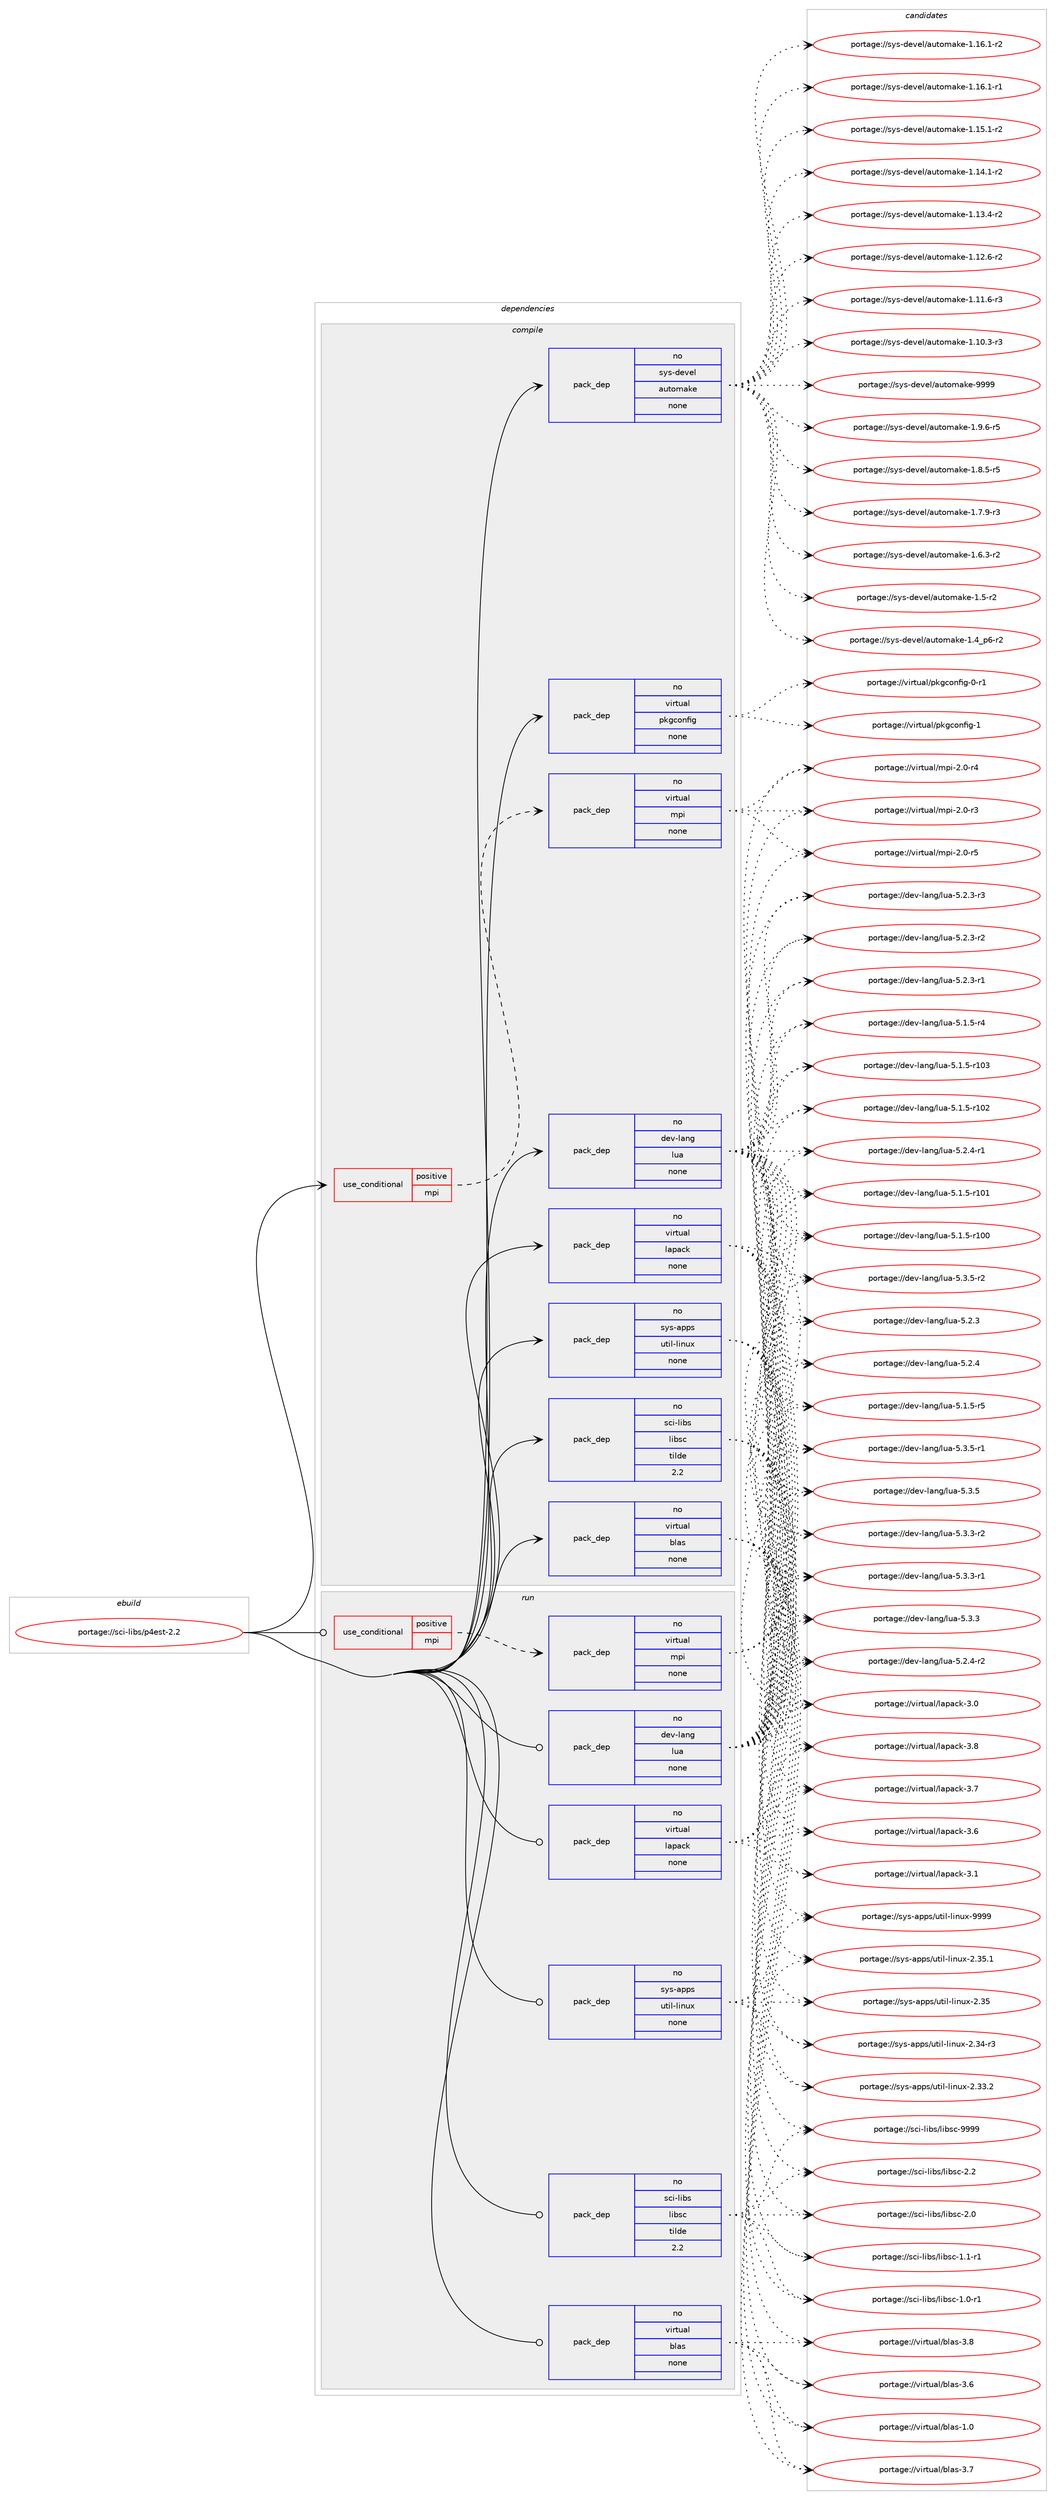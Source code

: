 digraph prolog {

# *************
# Graph options
# *************

newrank=true;
concentrate=true;
compound=true;
graph [rankdir=LR,fontname=Helvetica,fontsize=10,ranksep=1.5];#, ranksep=2.5, nodesep=0.2];
edge  [arrowhead=vee];
node  [fontname=Helvetica,fontsize=10];

# **********
# The ebuild
# **********

subgraph cluster_leftcol {
color=gray;
rank=same;
label=<<i>ebuild</i>>;
id [label="portage://sci-libs/p4est-2.2", color=red, width=4, href="../sci-libs/p4est-2.2.svg"];
}

# ****************
# The dependencies
# ****************

subgraph cluster_midcol {
color=gray;
label=<<i>dependencies</i>>;
subgraph cluster_compile {
fillcolor="#eeeeee";
style=filled;
label=<<i>compile</i>>;
subgraph cond17197 {
dependency86486 [label=<<TABLE BORDER="0" CELLBORDER="1" CELLSPACING="0" CELLPADDING="4"><TR><TD ROWSPAN="3" CELLPADDING="10">use_conditional</TD></TR><TR><TD>positive</TD></TR><TR><TD>mpi</TD></TR></TABLE>>, shape=none, color=red];
subgraph pack67812 {
dependency86487 [label=<<TABLE BORDER="0" CELLBORDER="1" CELLSPACING="0" CELLPADDING="4" WIDTH="220"><TR><TD ROWSPAN="6" CELLPADDING="30">pack_dep</TD></TR><TR><TD WIDTH="110">no</TD></TR><TR><TD>virtual</TD></TR><TR><TD>mpi</TD></TR><TR><TD>none</TD></TR><TR><TD></TD></TR></TABLE>>, shape=none, color=blue];
}
dependency86486:e -> dependency86487:w [weight=20,style="dashed",arrowhead="vee"];
}
id:e -> dependency86486:w [weight=20,style="solid",arrowhead="vee"];
subgraph pack67813 {
dependency86488 [label=<<TABLE BORDER="0" CELLBORDER="1" CELLSPACING="0" CELLPADDING="4" WIDTH="220"><TR><TD ROWSPAN="6" CELLPADDING="30">pack_dep</TD></TR><TR><TD WIDTH="110">no</TD></TR><TR><TD>dev-lang</TD></TR><TR><TD>lua</TD></TR><TR><TD>none</TD></TR><TR><TD></TD></TR></TABLE>>, shape=none, color=blue];
}
id:e -> dependency86488:w [weight=20,style="solid",arrowhead="vee"];
subgraph pack67814 {
dependency86489 [label=<<TABLE BORDER="0" CELLBORDER="1" CELLSPACING="0" CELLPADDING="4" WIDTH="220"><TR><TD ROWSPAN="6" CELLPADDING="30">pack_dep</TD></TR><TR><TD WIDTH="110">no</TD></TR><TR><TD>sci-libs</TD></TR><TR><TD>libsc</TD></TR><TR><TD>tilde</TD></TR><TR><TD>2.2</TD></TR></TABLE>>, shape=none, color=blue];
}
id:e -> dependency86489:w [weight=20,style="solid",arrowhead="vee"];
subgraph pack67815 {
dependency86490 [label=<<TABLE BORDER="0" CELLBORDER="1" CELLSPACING="0" CELLPADDING="4" WIDTH="220"><TR><TD ROWSPAN="6" CELLPADDING="30">pack_dep</TD></TR><TR><TD WIDTH="110">no</TD></TR><TR><TD>sys-apps</TD></TR><TR><TD>util-linux</TD></TR><TR><TD>none</TD></TR><TR><TD></TD></TR></TABLE>>, shape=none, color=blue];
}
id:e -> dependency86490:w [weight=20,style="solid",arrowhead="vee"];
subgraph pack67816 {
dependency86491 [label=<<TABLE BORDER="0" CELLBORDER="1" CELLSPACING="0" CELLPADDING="4" WIDTH="220"><TR><TD ROWSPAN="6" CELLPADDING="30">pack_dep</TD></TR><TR><TD WIDTH="110">no</TD></TR><TR><TD>sys-devel</TD></TR><TR><TD>automake</TD></TR><TR><TD>none</TD></TR><TR><TD></TD></TR></TABLE>>, shape=none, color=blue];
}
id:e -> dependency86491:w [weight=20,style="solid",arrowhead="vee"];
subgraph pack67817 {
dependency86492 [label=<<TABLE BORDER="0" CELLBORDER="1" CELLSPACING="0" CELLPADDING="4" WIDTH="220"><TR><TD ROWSPAN="6" CELLPADDING="30">pack_dep</TD></TR><TR><TD WIDTH="110">no</TD></TR><TR><TD>virtual</TD></TR><TR><TD>blas</TD></TR><TR><TD>none</TD></TR><TR><TD></TD></TR></TABLE>>, shape=none, color=blue];
}
id:e -> dependency86492:w [weight=20,style="solid",arrowhead="vee"];
subgraph pack67818 {
dependency86493 [label=<<TABLE BORDER="0" CELLBORDER="1" CELLSPACING="0" CELLPADDING="4" WIDTH="220"><TR><TD ROWSPAN="6" CELLPADDING="30">pack_dep</TD></TR><TR><TD WIDTH="110">no</TD></TR><TR><TD>virtual</TD></TR><TR><TD>lapack</TD></TR><TR><TD>none</TD></TR><TR><TD></TD></TR></TABLE>>, shape=none, color=blue];
}
id:e -> dependency86493:w [weight=20,style="solid",arrowhead="vee"];
subgraph pack67819 {
dependency86494 [label=<<TABLE BORDER="0" CELLBORDER="1" CELLSPACING="0" CELLPADDING="4" WIDTH="220"><TR><TD ROWSPAN="6" CELLPADDING="30">pack_dep</TD></TR><TR><TD WIDTH="110">no</TD></TR><TR><TD>virtual</TD></TR><TR><TD>pkgconfig</TD></TR><TR><TD>none</TD></TR><TR><TD></TD></TR></TABLE>>, shape=none, color=blue];
}
id:e -> dependency86494:w [weight=20,style="solid",arrowhead="vee"];
}
subgraph cluster_compileandrun {
fillcolor="#eeeeee";
style=filled;
label=<<i>compile and run</i>>;
}
subgraph cluster_run {
fillcolor="#eeeeee";
style=filled;
label=<<i>run</i>>;
subgraph cond17198 {
dependency86495 [label=<<TABLE BORDER="0" CELLBORDER="1" CELLSPACING="0" CELLPADDING="4"><TR><TD ROWSPAN="3" CELLPADDING="10">use_conditional</TD></TR><TR><TD>positive</TD></TR><TR><TD>mpi</TD></TR></TABLE>>, shape=none, color=red];
subgraph pack67820 {
dependency86496 [label=<<TABLE BORDER="0" CELLBORDER="1" CELLSPACING="0" CELLPADDING="4" WIDTH="220"><TR><TD ROWSPAN="6" CELLPADDING="30">pack_dep</TD></TR><TR><TD WIDTH="110">no</TD></TR><TR><TD>virtual</TD></TR><TR><TD>mpi</TD></TR><TR><TD>none</TD></TR><TR><TD></TD></TR></TABLE>>, shape=none, color=blue];
}
dependency86495:e -> dependency86496:w [weight=20,style="dashed",arrowhead="vee"];
}
id:e -> dependency86495:w [weight=20,style="solid",arrowhead="odot"];
subgraph pack67821 {
dependency86497 [label=<<TABLE BORDER="0" CELLBORDER="1" CELLSPACING="0" CELLPADDING="4" WIDTH="220"><TR><TD ROWSPAN="6" CELLPADDING="30">pack_dep</TD></TR><TR><TD WIDTH="110">no</TD></TR><TR><TD>dev-lang</TD></TR><TR><TD>lua</TD></TR><TR><TD>none</TD></TR><TR><TD></TD></TR></TABLE>>, shape=none, color=blue];
}
id:e -> dependency86497:w [weight=20,style="solid",arrowhead="odot"];
subgraph pack67822 {
dependency86498 [label=<<TABLE BORDER="0" CELLBORDER="1" CELLSPACING="0" CELLPADDING="4" WIDTH="220"><TR><TD ROWSPAN="6" CELLPADDING="30">pack_dep</TD></TR><TR><TD WIDTH="110">no</TD></TR><TR><TD>sci-libs</TD></TR><TR><TD>libsc</TD></TR><TR><TD>tilde</TD></TR><TR><TD>2.2</TD></TR></TABLE>>, shape=none, color=blue];
}
id:e -> dependency86498:w [weight=20,style="solid",arrowhead="odot"];
subgraph pack67823 {
dependency86499 [label=<<TABLE BORDER="0" CELLBORDER="1" CELLSPACING="0" CELLPADDING="4" WIDTH="220"><TR><TD ROWSPAN="6" CELLPADDING="30">pack_dep</TD></TR><TR><TD WIDTH="110">no</TD></TR><TR><TD>sys-apps</TD></TR><TR><TD>util-linux</TD></TR><TR><TD>none</TD></TR><TR><TD></TD></TR></TABLE>>, shape=none, color=blue];
}
id:e -> dependency86499:w [weight=20,style="solid",arrowhead="odot"];
subgraph pack67824 {
dependency86500 [label=<<TABLE BORDER="0" CELLBORDER="1" CELLSPACING="0" CELLPADDING="4" WIDTH="220"><TR><TD ROWSPAN="6" CELLPADDING="30">pack_dep</TD></TR><TR><TD WIDTH="110">no</TD></TR><TR><TD>virtual</TD></TR><TR><TD>blas</TD></TR><TR><TD>none</TD></TR><TR><TD></TD></TR></TABLE>>, shape=none, color=blue];
}
id:e -> dependency86500:w [weight=20,style="solid",arrowhead="odot"];
subgraph pack67825 {
dependency86501 [label=<<TABLE BORDER="0" CELLBORDER="1" CELLSPACING="0" CELLPADDING="4" WIDTH="220"><TR><TD ROWSPAN="6" CELLPADDING="30">pack_dep</TD></TR><TR><TD WIDTH="110">no</TD></TR><TR><TD>virtual</TD></TR><TR><TD>lapack</TD></TR><TR><TD>none</TD></TR><TR><TD></TD></TR></TABLE>>, shape=none, color=blue];
}
id:e -> dependency86501:w [weight=20,style="solid",arrowhead="odot"];
}
}

# **************
# The candidates
# **************

subgraph cluster_choices {
rank=same;
color=gray;
label=<<i>candidates</i>>;

subgraph choice67812 {
color=black;
nodesep=1;
choice1181051141161179710847109112105455046484511453 [label="portage://virtual/mpi-2.0-r5", color=red, width=4,href="../virtual/mpi-2.0-r5.svg"];
choice1181051141161179710847109112105455046484511452 [label="portage://virtual/mpi-2.0-r4", color=red, width=4,href="../virtual/mpi-2.0-r4.svg"];
choice1181051141161179710847109112105455046484511451 [label="portage://virtual/mpi-2.0-r3", color=red, width=4,href="../virtual/mpi-2.0-r3.svg"];
dependency86487:e -> choice1181051141161179710847109112105455046484511453:w [style=dotted,weight="100"];
dependency86487:e -> choice1181051141161179710847109112105455046484511452:w [style=dotted,weight="100"];
dependency86487:e -> choice1181051141161179710847109112105455046484511451:w [style=dotted,weight="100"];
}
subgraph choice67813 {
color=black;
nodesep=1;
choice100101118451089711010347108117974553465146534511450 [label="portage://dev-lang/lua-5.3.5-r2", color=red, width=4,href="../dev-lang/lua-5.3.5-r2.svg"];
choice100101118451089711010347108117974553465146534511449 [label="portage://dev-lang/lua-5.3.5-r1", color=red, width=4,href="../dev-lang/lua-5.3.5-r1.svg"];
choice10010111845108971101034710811797455346514653 [label="portage://dev-lang/lua-5.3.5", color=red, width=4,href="../dev-lang/lua-5.3.5.svg"];
choice100101118451089711010347108117974553465146514511450 [label="portage://dev-lang/lua-5.3.3-r2", color=red, width=4,href="../dev-lang/lua-5.3.3-r2.svg"];
choice100101118451089711010347108117974553465146514511449 [label="portage://dev-lang/lua-5.3.3-r1", color=red, width=4,href="../dev-lang/lua-5.3.3-r1.svg"];
choice10010111845108971101034710811797455346514651 [label="portage://dev-lang/lua-5.3.3", color=red, width=4,href="../dev-lang/lua-5.3.3.svg"];
choice100101118451089711010347108117974553465046524511450 [label="portage://dev-lang/lua-5.2.4-r2", color=red, width=4,href="../dev-lang/lua-5.2.4-r2.svg"];
choice100101118451089711010347108117974553465046524511449 [label="portage://dev-lang/lua-5.2.4-r1", color=red, width=4,href="../dev-lang/lua-5.2.4-r1.svg"];
choice10010111845108971101034710811797455346504652 [label="portage://dev-lang/lua-5.2.4", color=red, width=4,href="../dev-lang/lua-5.2.4.svg"];
choice100101118451089711010347108117974553465046514511451 [label="portage://dev-lang/lua-5.2.3-r3", color=red, width=4,href="../dev-lang/lua-5.2.3-r3.svg"];
choice100101118451089711010347108117974553465046514511450 [label="portage://dev-lang/lua-5.2.3-r2", color=red, width=4,href="../dev-lang/lua-5.2.3-r2.svg"];
choice100101118451089711010347108117974553465046514511449 [label="portage://dev-lang/lua-5.2.3-r1", color=red, width=4,href="../dev-lang/lua-5.2.3-r1.svg"];
choice10010111845108971101034710811797455346504651 [label="portage://dev-lang/lua-5.2.3", color=red, width=4,href="../dev-lang/lua-5.2.3.svg"];
choice100101118451089711010347108117974553464946534511453 [label="portage://dev-lang/lua-5.1.5-r5", color=red, width=4,href="../dev-lang/lua-5.1.5-r5.svg"];
choice100101118451089711010347108117974553464946534511452 [label="portage://dev-lang/lua-5.1.5-r4", color=red, width=4,href="../dev-lang/lua-5.1.5-r4.svg"];
choice1001011184510897110103471081179745534649465345114494851 [label="portage://dev-lang/lua-5.1.5-r103", color=red, width=4,href="../dev-lang/lua-5.1.5-r103.svg"];
choice1001011184510897110103471081179745534649465345114494850 [label="portage://dev-lang/lua-5.1.5-r102", color=red, width=4,href="../dev-lang/lua-5.1.5-r102.svg"];
choice1001011184510897110103471081179745534649465345114494849 [label="portage://dev-lang/lua-5.1.5-r101", color=red, width=4,href="../dev-lang/lua-5.1.5-r101.svg"];
choice1001011184510897110103471081179745534649465345114494848 [label="portage://dev-lang/lua-5.1.5-r100", color=red, width=4,href="../dev-lang/lua-5.1.5-r100.svg"];
dependency86488:e -> choice100101118451089711010347108117974553465146534511450:w [style=dotted,weight="100"];
dependency86488:e -> choice100101118451089711010347108117974553465146534511449:w [style=dotted,weight="100"];
dependency86488:e -> choice10010111845108971101034710811797455346514653:w [style=dotted,weight="100"];
dependency86488:e -> choice100101118451089711010347108117974553465146514511450:w [style=dotted,weight="100"];
dependency86488:e -> choice100101118451089711010347108117974553465146514511449:w [style=dotted,weight="100"];
dependency86488:e -> choice10010111845108971101034710811797455346514651:w [style=dotted,weight="100"];
dependency86488:e -> choice100101118451089711010347108117974553465046524511450:w [style=dotted,weight="100"];
dependency86488:e -> choice100101118451089711010347108117974553465046524511449:w [style=dotted,weight="100"];
dependency86488:e -> choice10010111845108971101034710811797455346504652:w [style=dotted,weight="100"];
dependency86488:e -> choice100101118451089711010347108117974553465046514511451:w [style=dotted,weight="100"];
dependency86488:e -> choice100101118451089711010347108117974553465046514511450:w [style=dotted,weight="100"];
dependency86488:e -> choice100101118451089711010347108117974553465046514511449:w [style=dotted,weight="100"];
dependency86488:e -> choice10010111845108971101034710811797455346504651:w [style=dotted,weight="100"];
dependency86488:e -> choice100101118451089711010347108117974553464946534511453:w [style=dotted,weight="100"];
dependency86488:e -> choice100101118451089711010347108117974553464946534511452:w [style=dotted,weight="100"];
dependency86488:e -> choice1001011184510897110103471081179745534649465345114494851:w [style=dotted,weight="100"];
dependency86488:e -> choice1001011184510897110103471081179745534649465345114494850:w [style=dotted,weight="100"];
dependency86488:e -> choice1001011184510897110103471081179745534649465345114494849:w [style=dotted,weight="100"];
dependency86488:e -> choice1001011184510897110103471081179745534649465345114494848:w [style=dotted,weight="100"];
}
subgraph choice67814 {
color=black;
nodesep=1;
choice1159910545108105981154710810598115994557575757 [label="portage://sci-libs/libsc-9999", color=red, width=4,href="../sci-libs/libsc-9999.svg"];
choice11599105451081059811547108105981159945504650 [label="portage://sci-libs/libsc-2.2", color=red, width=4,href="../sci-libs/libsc-2.2.svg"];
choice11599105451081059811547108105981159945504648 [label="portage://sci-libs/libsc-2.0", color=red, width=4,href="../sci-libs/libsc-2.0.svg"];
choice115991054510810598115471081059811599454946494511449 [label="portage://sci-libs/libsc-1.1-r1", color=red, width=4,href="../sci-libs/libsc-1.1-r1.svg"];
choice115991054510810598115471081059811599454946484511449 [label="portage://sci-libs/libsc-1.0-r1", color=red, width=4,href="../sci-libs/libsc-1.0-r1.svg"];
dependency86489:e -> choice1159910545108105981154710810598115994557575757:w [style=dotted,weight="100"];
dependency86489:e -> choice11599105451081059811547108105981159945504650:w [style=dotted,weight="100"];
dependency86489:e -> choice11599105451081059811547108105981159945504648:w [style=dotted,weight="100"];
dependency86489:e -> choice115991054510810598115471081059811599454946494511449:w [style=dotted,weight="100"];
dependency86489:e -> choice115991054510810598115471081059811599454946484511449:w [style=dotted,weight="100"];
}
subgraph choice67815 {
color=black;
nodesep=1;
choice115121115459711211211547117116105108451081051101171204557575757 [label="portage://sys-apps/util-linux-9999", color=red, width=4,href="../sys-apps/util-linux-9999.svg"];
choice1151211154597112112115471171161051084510810511011712045504651534649 [label="portage://sys-apps/util-linux-2.35.1", color=red, width=4,href="../sys-apps/util-linux-2.35.1.svg"];
choice115121115459711211211547117116105108451081051101171204550465153 [label="portage://sys-apps/util-linux-2.35", color=red, width=4,href="../sys-apps/util-linux-2.35.svg"];
choice1151211154597112112115471171161051084510810511011712045504651524511451 [label="portage://sys-apps/util-linux-2.34-r3", color=red, width=4,href="../sys-apps/util-linux-2.34-r3.svg"];
choice1151211154597112112115471171161051084510810511011712045504651514650 [label="portage://sys-apps/util-linux-2.33.2", color=red, width=4,href="../sys-apps/util-linux-2.33.2.svg"];
dependency86490:e -> choice115121115459711211211547117116105108451081051101171204557575757:w [style=dotted,weight="100"];
dependency86490:e -> choice1151211154597112112115471171161051084510810511011712045504651534649:w [style=dotted,weight="100"];
dependency86490:e -> choice115121115459711211211547117116105108451081051101171204550465153:w [style=dotted,weight="100"];
dependency86490:e -> choice1151211154597112112115471171161051084510810511011712045504651524511451:w [style=dotted,weight="100"];
dependency86490:e -> choice1151211154597112112115471171161051084510810511011712045504651514650:w [style=dotted,weight="100"];
}
subgraph choice67816 {
color=black;
nodesep=1;
choice115121115451001011181011084797117116111109971071014557575757 [label="portage://sys-devel/automake-9999", color=red, width=4,href="../sys-devel/automake-9999.svg"];
choice115121115451001011181011084797117116111109971071014549465746544511453 [label="portage://sys-devel/automake-1.9.6-r5", color=red, width=4,href="../sys-devel/automake-1.9.6-r5.svg"];
choice115121115451001011181011084797117116111109971071014549465646534511453 [label="portage://sys-devel/automake-1.8.5-r5", color=red, width=4,href="../sys-devel/automake-1.8.5-r5.svg"];
choice115121115451001011181011084797117116111109971071014549465546574511451 [label="portage://sys-devel/automake-1.7.9-r3", color=red, width=4,href="../sys-devel/automake-1.7.9-r3.svg"];
choice115121115451001011181011084797117116111109971071014549465446514511450 [label="portage://sys-devel/automake-1.6.3-r2", color=red, width=4,href="../sys-devel/automake-1.6.3-r2.svg"];
choice11512111545100101118101108479711711611110997107101454946534511450 [label="portage://sys-devel/automake-1.5-r2", color=red, width=4,href="../sys-devel/automake-1.5-r2.svg"];
choice115121115451001011181011084797117116111109971071014549465295112544511450 [label="portage://sys-devel/automake-1.4_p6-r2", color=red, width=4,href="../sys-devel/automake-1.4_p6-r2.svg"];
choice11512111545100101118101108479711711611110997107101454946495446494511450 [label="portage://sys-devel/automake-1.16.1-r2", color=red, width=4,href="../sys-devel/automake-1.16.1-r2.svg"];
choice11512111545100101118101108479711711611110997107101454946495446494511449 [label="portage://sys-devel/automake-1.16.1-r1", color=red, width=4,href="../sys-devel/automake-1.16.1-r1.svg"];
choice11512111545100101118101108479711711611110997107101454946495346494511450 [label="portage://sys-devel/automake-1.15.1-r2", color=red, width=4,href="../sys-devel/automake-1.15.1-r2.svg"];
choice11512111545100101118101108479711711611110997107101454946495246494511450 [label="portage://sys-devel/automake-1.14.1-r2", color=red, width=4,href="../sys-devel/automake-1.14.1-r2.svg"];
choice11512111545100101118101108479711711611110997107101454946495146524511450 [label="portage://sys-devel/automake-1.13.4-r2", color=red, width=4,href="../sys-devel/automake-1.13.4-r2.svg"];
choice11512111545100101118101108479711711611110997107101454946495046544511450 [label="portage://sys-devel/automake-1.12.6-r2", color=red, width=4,href="../sys-devel/automake-1.12.6-r2.svg"];
choice11512111545100101118101108479711711611110997107101454946494946544511451 [label="portage://sys-devel/automake-1.11.6-r3", color=red, width=4,href="../sys-devel/automake-1.11.6-r3.svg"];
choice11512111545100101118101108479711711611110997107101454946494846514511451 [label="portage://sys-devel/automake-1.10.3-r3", color=red, width=4,href="../sys-devel/automake-1.10.3-r3.svg"];
dependency86491:e -> choice115121115451001011181011084797117116111109971071014557575757:w [style=dotted,weight="100"];
dependency86491:e -> choice115121115451001011181011084797117116111109971071014549465746544511453:w [style=dotted,weight="100"];
dependency86491:e -> choice115121115451001011181011084797117116111109971071014549465646534511453:w [style=dotted,weight="100"];
dependency86491:e -> choice115121115451001011181011084797117116111109971071014549465546574511451:w [style=dotted,weight="100"];
dependency86491:e -> choice115121115451001011181011084797117116111109971071014549465446514511450:w [style=dotted,weight="100"];
dependency86491:e -> choice11512111545100101118101108479711711611110997107101454946534511450:w [style=dotted,weight="100"];
dependency86491:e -> choice115121115451001011181011084797117116111109971071014549465295112544511450:w [style=dotted,weight="100"];
dependency86491:e -> choice11512111545100101118101108479711711611110997107101454946495446494511450:w [style=dotted,weight="100"];
dependency86491:e -> choice11512111545100101118101108479711711611110997107101454946495446494511449:w [style=dotted,weight="100"];
dependency86491:e -> choice11512111545100101118101108479711711611110997107101454946495346494511450:w [style=dotted,weight="100"];
dependency86491:e -> choice11512111545100101118101108479711711611110997107101454946495246494511450:w [style=dotted,weight="100"];
dependency86491:e -> choice11512111545100101118101108479711711611110997107101454946495146524511450:w [style=dotted,weight="100"];
dependency86491:e -> choice11512111545100101118101108479711711611110997107101454946495046544511450:w [style=dotted,weight="100"];
dependency86491:e -> choice11512111545100101118101108479711711611110997107101454946494946544511451:w [style=dotted,weight="100"];
dependency86491:e -> choice11512111545100101118101108479711711611110997107101454946494846514511451:w [style=dotted,weight="100"];
}
subgraph choice67817 {
color=black;
nodesep=1;
choice1181051141161179710847981089711545514656 [label="portage://virtual/blas-3.8", color=red, width=4,href="../virtual/blas-3.8.svg"];
choice1181051141161179710847981089711545514655 [label="portage://virtual/blas-3.7", color=red, width=4,href="../virtual/blas-3.7.svg"];
choice1181051141161179710847981089711545514654 [label="portage://virtual/blas-3.6", color=red, width=4,href="../virtual/blas-3.6.svg"];
choice1181051141161179710847981089711545494648 [label="portage://virtual/blas-1.0", color=red, width=4,href="../virtual/blas-1.0.svg"];
dependency86492:e -> choice1181051141161179710847981089711545514656:w [style=dotted,weight="100"];
dependency86492:e -> choice1181051141161179710847981089711545514655:w [style=dotted,weight="100"];
dependency86492:e -> choice1181051141161179710847981089711545514654:w [style=dotted,weight="100"];
dependency86492:e -> choice1181051141161179710847981089711545494648:w [style=dotted,weight="100"];
}
subgraph choice67818 {
color=black;
nodesep=1;
choice118105114116117971084710897112979910745514656 [label="portage://virtual/lapack-3.8", color=red, width=4,href="../virtual/lapack-3.8.svg"];
choice118105114116117971084710897112979910745514655 [label="portage://virtual/lapack-3.7", color=red, width=4,href="../virtual/lapack-3.7.svg"];
choice118105114116117971084710897112979910745514654 [label="portage://virtual/lapack-3.6", color=red, width=4,href="../virtual/lapack-3.6.svg"];
choice118105114116117971084710897112979910745514649 [label="portage://virtual/lapack-3.1", color=red, width=4,href="../virtual/lapack-3.1.svg"];
choice118105114116117971084710897112979910745514648 [label="portage://virtual/lapack-3.0", color=red, width=4,href="../virtual/lapack-3.0.svg"];
dependency86493:e -> choice118105114116117971084710897112979910745514656:w [style=dotted,weight="100"];
dependency86493:e -> choice118105114116117971084710897112979910745514655:w [style=dotted,weight="100"];
dependency86493:e -> choice118105114116117971084710897112979910745514654:w [style=dotted,weight="100"];
dependency86493:e -> choice118105114116117971084710897112979910745514649:w [style=dotted,weight="100"];
dependency86493:e -> choice118105114116117971084710897112979910745514648:w [style=dotted,weight="100"];
}
subgraph choice67819 {
color=black;
nodesep=1;
choice1181051141161179710847112107103991111101021051034549 [label="portage://virtual/pkgconfig-1", color=red, width=4,href="../virtual/pkgconfig-1.svg"];
choice11810511411611797108471121071039911111010210510345484511449 [label="portage://virtual/pkgconfig-0-r1", color=red, width=4,href="../virtual/pkgconfig-0-r1.svg"];
dependency86494:e -> choice1181051141161179710847112107103991111101021051034549:w [style=dotted,weight="100"];
dependency86494:e -> choice11810511411611797108471121071039911111010210510345484511449:w [style=dotted,weight="100"];
}
subgraph choice67820 {
color=black;
nodesep=1;
choice1181051141161179710847109112105455046484511453 [label="portage://virtual/mpi-2.0-r5", color=red, width=4,href="../virtual/mpi-2.0-r5.svg"];
choice1181051141161179710847109112105455046484511452 [label="portage://virtual/mpi-2.0-r4", color=red, width=4,href="../virtual/mpi-2.0-r4.svg"];
choice1181051141161179710847109112105455046484511451 [label="portage://virtual/mpi-2.0-r3", color=red, width=4,href="../virtual/mpi-2.0-r3.svg"];
dependency86496:e -> choice1181051141161179710847109112105455046484511453:w [style=dotted,weight="100"];
dependency86496:e -> choice1181051141161179710847109112105455046484511452:w [style=dotted,weight="100"];
dependency86496:e -> choice1181051141161179710847109112105455046484511451:w [style=dotted,weight="100"];
}
subgraph choice67821 {
color=black;
nodesep=1;
choice100101118451089711010347108117974553465146534511450 [label="portage://dev-lang/lua-5.3.5-r2", color=red, width=4,href="../dev-lang/lua-5.3.5-r2.svg"];
choice100101118451089711010347108117974553465146534511449 [label="portage://dev-lang/lua-5.3.5-r1", color=red, width=4,href="../dev-lang/lua-5.3.5-r1.svg"];
choice10010111845108971101034710811797455346514653 [label="portage://dev-lang/lua-5.3.5", color=red, width=4,href="../dev-lang/lua-5.3.5.svg"];
choice100101118451089711010347108117974553465146514511450 [label="portage://dev-lang/lua-5.3.3-r2", color=red, width=4,href="../dev-lang/lua-5.3.3-r2.svg"];
choice100101118451089711010347108117974553465146514511449 [label="portage://dev-lang/lua-5.3.3-r1", color=red, width=4,href="../dev-lang/lua-5.3.3-r1.svg"];
choice10010111845108971101034710811797455346514651 [label="portage://dev-lang/lua-5.3.3", color=red, width=4,href="../dev-lang/lua-5.3.3.svg"];
choice100101118451089711010347108117974553465046524511450 [label="portage://dev-lang/lua-5.2.4-r2", color=red, width=4,href="../dev-lang/lua-5.2.4-r2.svg"];
choice100101118451089711010347108117974553465046524511449 [label="portage://dev-lang/lua-5.2.4-r1", color=red, width=4,href="../dev-lang/lua-5.2.4-r1.svg"];
choice10010111845108971101034710811797455346504652 [label="portage://dev-lang/lua-5.2.4", color=red, width=4,href="../dev-lang/lua-5.2.4.svg"];
choice100101118451089711010347108117974553465046514511451 [label="portage://dev-lang/lua-5.2.3-r3", color=red, width=4,href="../dev-lang/lua-5.2.3-r3.svg"];
choice100101118451089711010347108117974553465046514511450 [label="portage://dev-lang/lua-5.2.3-r2", color=red, width=4,href="../dev-lang/lua-5.2.3-r2.svg"];
choice100101118451089711010347108117974553465046514511449 [label="portage://dev-lang/lua-5.2.3-r1", color=red, width=4,href="../dev-lang/lua-5.2.3-r1.svg"];
choice10010111845108971101034710811797455346504651 [label="portage://dev-lang/lua-5.2.3", color=red, width=4,href="../dev-lang/lua-5.2.3.svg"];
choice100101118451089711010347108117974553464946534511453 [label="portage://dev-lang/lua-5.1.5-r5", color=red, width=4,href="../dev-lang/lua-5.1.5-r5.svg"];
choice100101118451089711010347108117974553464946534511452 [label="portage://dev-lang/lua-5.1.5-r4", color=red, width=4,href="../dev-lang/lua-5.1.5-r4.svg"];
choice1001011184510897110103471081179745534649465345114494851 [label="portage://dev-lang/lua-5.1.5-r103", color=red, width=4,href="../dev-lang/lua-5.1.5-r103.svg"];
choice1001011184510897110103471081179745534649465345114494850 [label="portage://dev-lang/lua-5.1.5-r102", color=red, width=4,href="../dev-lang/lua-5.1.5-r102.svg"];
choice1001011184510897110103471081179745534649465345114494849 [label="portage://dev-lang/lua-5.1.5-r101", color=red, width=4,href="../dev-lang/lua-5.1.5-r101.svg"];
choice1001011184510897110103471081179745534649465345114494848 [label="portage://dev-lang/lua-5.1.5-r100", color=red, width=4,href="../dev-lang/lua-5.1.5-r100.svg"];
dependency86497:e -> choice100101118451089711010347108117974553465146534511450:w [style=dotted,weight="100"];
dependency86497:e -> choice100101118451089711010347108117974553465146534511449:w [style=dotted,weight="100"];
dependency86497:e -> choice10010111845108971101034710811797455346514653:w [style=dotted,weight="100"];
dependency86497:e -> choice100101118451089711010347108117974553465146514511450:w [style=dotted,weight="100"];
dependency86497:e -> choice100101118451089711010347108117974553465146514511449:w [style=dotted,weight="100"];
dependency86497:e -> choice10010111845108971101034710811797455346514651:w [style=dotted,weight="100"];
dependency86497:e -> choice100101118451089711010347108117974553465046524511450:w [style=dotted,weight="100"];
dependency86497:e -> choice100101118451089711010347108117974553465046524511449:w [style=dotted,weight="100"];
dependency86497:e -> choice10010111845108971101034710811797455346504652:w [style=dotted,weight="100"];
dependency86497:e -> choice100101118451089711010347108117974553465046514511451:w [style=dotted,weight="100"];
dependency86497:e -> choice100101118451089711010347108117974553465046514511450:w [style=dotted,weight="100"];
dependency86497:e -> choice100101118451089711010347108117974553465046514511449:w [style=dotted,weight="100"];
dependency86497:e -> choice10010111845108971101034710811797455346504651:w [style=dotted,weight="100"];
dependency86497:e -> choice100101118451089711010347108117974553464946534511453:w [style=dotted,weight="100"];
dependency86497:e -> choice100101118451089711010347108117974553464946534511452:w [style=dotted,weight="100"];
dependency86497:e -> choice1001011184510897110103471081179745534649465345114494851:w [style=dotted,weight="100"];
dependency86497:e -> choice1001011184510897110103471081179745534649465345114494850:w [style=dotted,weight="100"];
dependency86497:e -> choice1001011184510897110103471081179745534649465345114494849:w [style=dotted,weight="100"];
dependency86497:e -> choice1001011184510897110103471081179745534649465345114494848:w [style=dotted,weight="100"];
}
subgraph choice67822 {
color=black;
nodesep=1;
choice1159910545108105981154710810598115994557575757 [label="portage://sci-libs/libsc-9999", color=red, width=4,href="../sci-libs/libsc-9999.svg"];
choice11599105451081059811547108105981159945504650 [label="portage://sci-libs/libsc-2.2", color=red, width=4,href="../sci-libs/libsc-2.2.svg"];
choice11599105451081059811547108105981159945504648 [label="portage://sci-libs/libsc-2.0", color=red, width=4,href="../sci-libs/libsc-2.0.svg"];
choice115991054510810598115471081059811599454946494511449 [label="portage://sci-libs/libsc-1.1-r1", color=red, width=4,href="../sci-libs/libsc-1.1-r1.svg"];
choice115991054510810598115471081059811599454946484511449 [label="portage://sci-libs/libsc-1.0-r1", color=red, width=4,href="../sci-libs/libsc-1.0-r1.svg"];
dependency86498:e -> choice1159910545108105981154710810598115994557575757:w [style=dotted,weight="100"];
dependency86498:e -> choice11599105451081059811547108105981159945504650:w [style=dotted,weight="100"];
dependency86498:e -> choice11599105451081059811547108105981159945504648:w [style=dotted,weight="100"];
dependency86498:e -> choice115991054510810598115471081059811599454946494511449:w [style=dotted,weight="100"];
dependency86498:e -> choice115991054510810598115471081059811599454946484511449:w [style=dotted,weight="100"];
}
subgraph choice67823 {
color=black;
nodesep=1;
choice115121115459711211211547117116105108451081051101171204557575757 [label="portage://sys-apps/util-linux-9999", color=red, width=4,href="../sys-apps/util-linux-9999.svg"];
choice1151211154597112112115471171161051084510810511011712045504651534649 [label="portage://sys-apps/util-linux-2.35.1", color=red, width=4,href="../sys-apps/util-linux-2.35.1.svg"];
choice115121115459711211211547117116105108451081051101171204550465153 [label="portage://sys-apps/util-linux-2.35", color=red, width=4,href="../sys-apps/util-linux-2.35.svg"];
choice1151211154597112112115471171161051084510810511011712045504651524511451 [label="portage://sys-apps/util-linux-2.34-r3", color=red, width=4,href="../sys-apps/util-linux-2.34-r3.svg"];
choice1151211154597112112115471171161051084510810511011712045504651514650 [label="portage://sys-apps/util-linux-2.33.2", color=red, width=4,href="../sys-apps/util-linux-2.33.2.svg"];
dependency86499:e -> choice115121115459711211211547117116105108451081051101171204557575757:w [style=dotted,weight="100"];
dependency86499:e -> choice1151211154597112112115471171161051084510810511011712045504651534649:w [style=dotted,weight="100"];
dependency86499:e -> choice115121115459711211211547117116105108451081051101171204550465153:w [style=dotted,weight="100"];
dependency86499:e -> choice1151211154597112112115471171161051084510810511011712045504651524511451:w [style=dotted,weight="100"];
dependency86499:e -> choice1151211154597112112115471171161051084510810511011712045504651514650:w [style=dotted,weight="100"];
}
subgraph choice67824 {
color=black;
nodesep=1;
choice1181051141161179710847981089711545514656 [label="portage://virtual/blas-3.8", color=red, width=4,href="../virtual/blas-3.8.svg"];
choice1181051141161179710847981089711545514655 [label="portage://virtual/blas-3.7", color=red, width=4,href="../virtual/blas-3.7.svg"];
choice1181051141161179710847981089711545514654 [label="portage://virtual/blas-3.6", color=red, width=4,href="../virtual/blas-3.6.svg"];
choice1181051141161179710847981089711545494648 [label="portage://virtual/blas-1.0", color=red, width=4,href="../virtual/blas-1.0.svg"];
dependency86500:e -> choice1181051141161179710847981089711545514656:w [style=dotted,weight="100"];
dependency86500:e -> choice1181051141161179710847981089711545514655:w [style=dotted,weight="100"];
dependency86500:e -> choice1181051141161179710847981089711545514654:w [style=dotted,weight="100"];
dependency86500:e -> choice1181051141161179710847981089711545494648:w [style=dotted,weight="100"];
}
subgraph choice67825 {
color=black;
nodesep=1;
choice118105114116117971084710897112979910745514656 [label="portage://virtual/lapack-3.8", color=red, width=4,href="../virtual/lapack-3.8.svg"];
choice118105114116117971084710897112979910745514655 [label="portage://virtual/lapack-3.7", color=red, width=4,href="../virtual/lapack-3.7.svg"];
choice118105114116117971084710897112979910745514654 [label="portage://virtual/lapack-3.6", color=red, width=4,href="../virtual/lapack-3.6.svg"];
choice118105114116117971084710897112979910745514649 [label="portage://virtual/lapack-3.1", color=red, width=4,href="../virtual/lapack-3.1.svg"];
choice118105114116117971084710897112979910745514648 [label="portage://virtual/lapack-3.0", color=red, width=4,href="../virtual/lapack-3.0.svg"];
dependency86501:e -> choice118105114116117971084710897112979910745514656:w [style=dotted,weight="100"];
dependency86501:e -> choice118105114116117971084710897112979910745514655:w [style=dotted,weight="100"];
dependency86501:e -> choice118105114116117971084710897112979910745514654:w [style=dotted,weight="100"];
dependency86501:e -> choice118105114116117971084710897112979910745514649:w [style=dotted,weight="100"];
dependency86501:e -> choice118105114116117971084710897112979910745514648:w [style=dotted,weight="100"];
}
}

}
